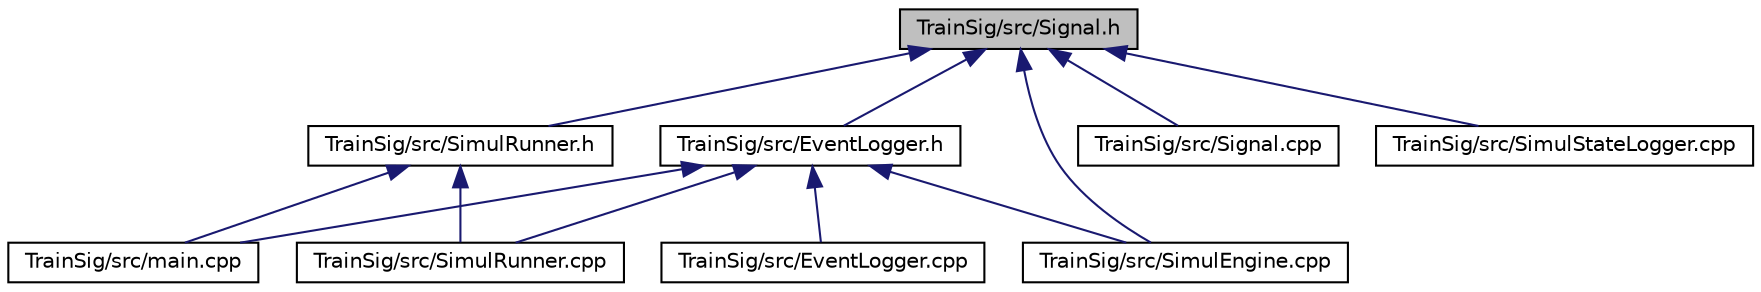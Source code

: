 digraph "TrainSig/src/Signal.h"
{
 // LATEX_PDF_SIZE
  edge [fontname="Helvetica",fontsize="10",labelfontname="Helvetica",labelfontsize="10"];
  node [fontname="Helvetica",fontsize="10",shape=record];
  Node1 [label="TrainSig/src/Signal.h",height=0.2,width=0.4,color="black", fillcolor="grey75", style="filled", fontcolor="black",tooltip="Signal class declaration."];
  Node1 -> Node2 [dir="back",color="midnightblue",fontsize="10",style="solid",fontname="Helvetica"];
  Node2 [label="TrainSig/src/EventLogger.h",height=0.2,width=0.4,color="black", fillcolor="white", style="filled",URL="$_event_logger_8h.html",tooltip="Event logger class declaration."];
  Node2 -> Node3 [dir="back",color="midnightblue",fontsize="10",style="solid",fontname="Helvetica"];
  Node3 [label="TrainSig/src/EventLogger.cpp",height=0.2,width=0.4,color="black", fillcolor="white", style="filled",URL="$_event_logger_8cpp.html",tooltip="Event logger class definition."];
  Node2 -> Node4 [dir="back",color="midnightblue",fontsize="10",style="solid",fontname="Helvetica"];
  Node4 [label="TrainSig/src/main.cpp",height=0.2,width=0.4,color="black", fillcolor="white", style="filled",URL="$main_8cpp.html",tooltip="program's entry point"];
  Node2 -> Node5 [dir="back",color="midnightblue",fontsize="10",style="solid",fontname="Helvetica"];
  Node5 [label="TrainSig/src/SimulEngine.cpp",height=0.2,width=0.4,color="black", fillcolor="white", style="filled",URL="$_simul_engine_8cpp.html",tooltip="SimulEngine class definition - Simulation logic implementation."];
  Node2 -> Node6 [dir="back",color="midnightblue",fontsize="10",style="solid",fontname="Helvetica"];
  Node6 [label="TrainSig/src/SimulRunner.cpp",height=0.2,width=0.4,color="black", fillcolor="white", style="filled",URL="$_simul_runner_8cpp.html",tooltip="Simulation Runner class definition."];
  Node1 -> Node7 [dir="back",color="midnightblue",fontsize="10",style="solid",fontname="Helvetica"];
  Node7 [label="TrainSig/src/Signal.cpp",height=0.2,width=0.4,color="black", fillcolor="white", style="filled",URL="$_signal_8cpp.html",tooltip="Signal class definition."];
  Node1 -> Node5 [dir="back",color="midnightblue",fontsize="10",style="solid",fontname="Helvetica"];
  Node1 -> Node8 [dir="back",color="midnightblue",fontsize="10",style="solid",fontname="Helvetica"];
  Node8 [label="TrainSig/src/SimulRunner.h",height=0.2,width=0.4,color="black", fillcolor="white", style="filled",URL="$_simul_runner_8h.html",tooltip="Simulation Runner class declaration."];
  Node8 -> Node4 [dir="back",color="midnightblue",fontsize="10",style="solid",fontname="Helvetica"];
  Node8 -> Node6 [dir="back",color="midnightblue",fontsize="10",style="solid",fontname="Helvetica"];
  Node1 -> Node9 [dir="back",color="midnightblue",fontsize="10",style="solid",fontname="Helvetica"];
  Node9 [label="TrainSig/src/SimulStateLogger.cpp",height=0.2,width=0.4,color="black", fillcolor="white", style="filled",URL="$_simul_state_logger_8cpp.html",tooltip="Simulation State Logger class definition."];
}
